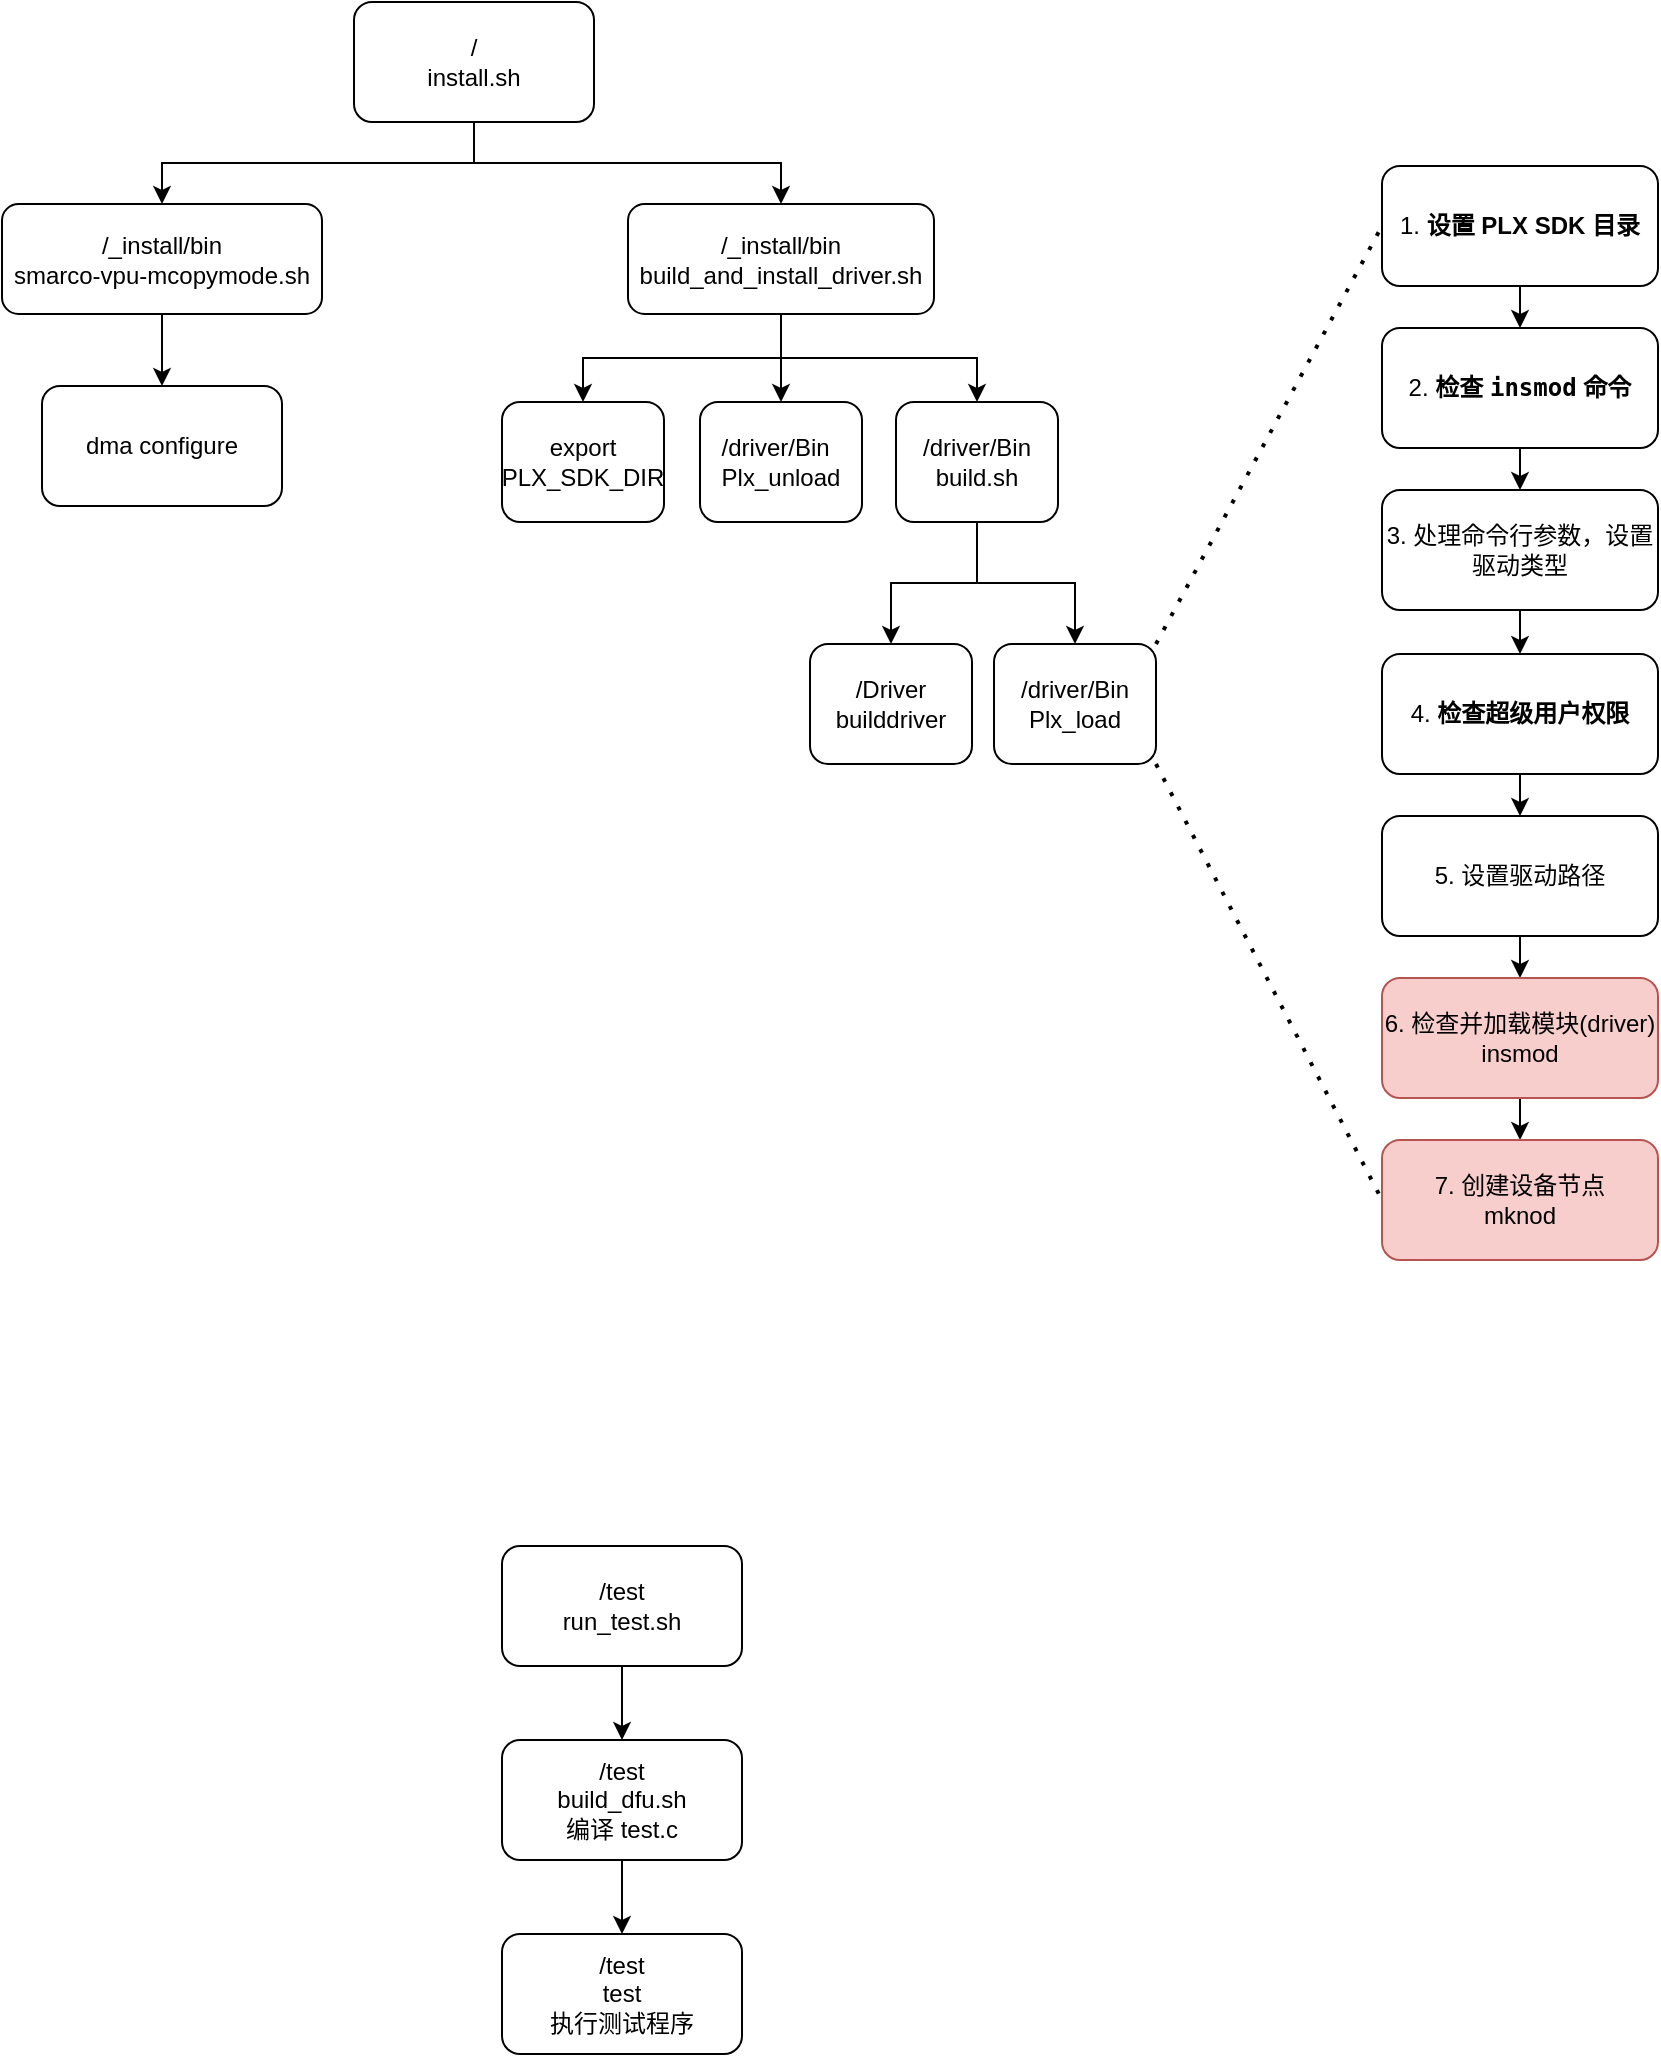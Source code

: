 <mxfile version="24.7.12">
  <diagram name="第 1 页" id="c3EcTnjNv6WKQcdi2uHx">
    <mxGraphModel dx="928" dy="625" grid="0" gridSize="10" guides="1" tooltips="1" connect="1" arrows="1" fold="1" page="0" pageScale="1" pageWidth="827" pageHeight="1169" math="0" shadow="0">
      <root>
        <mxCell id="0" />
        <mxCell id="1" parent="0" />
        <mxCell id="gmvneLOKdEyDjxOqlReS-5" style="edgeStyle=orthogonalEdgeStyle;rounded=0;orthogonalLoop=1;jettySize=auto;html=1;exitX=0.5;exitY=1;exitDx=0;exitDy=0;" edge="1" parent="1" source="gmvneLOKdEyDjxOqlReS-1" target="gmvneLOKdEyDjxOqlReS-3">
          <mxGeometry relative="1" as="geometry" />
        </mxCell>
        <mxCell id="gmvneLOKdEyDjxOqlReS-6" style="edgeStyle=orthogonalEdgeStyle;rounded=0;orthogonalLoop=1;jettySize=auto;html=1;exitX=0.5;exitY=1;exitDx=0;exitDy=0;entryX=0.5;entryY=0;entryDx=0;entryDy=0;" edge="1" parent="1" source="gmvneLOKdEyDjxOqlReS-1" target="gmvneLOKdEyDjxOqlReS-4">
          <mxGeometry relative="1" as="geometry" />
        </mxCell>
        <mxCell id="gmvneLOKdEyDjxOqlReS-1" value="&lt;div&gt;/&lt;/div&gt;&lt;div&gt;install.sh&lt;/div&gt;" style="rounded=1;whiteSpace=wrap;html=1;" vertex="1" parent="1">
          <mxGeometry x="308" y="59" width="120" height="60" as="geometry" />
        </mxCell>
        <mxCell id="gmvneLOKdEyDjxOqlReS-8" style="edgeStyle=orthogonalEdgeStyle;rounded=0;orthogonalLoop=1;jettySize=auto;html=1;exitX=0.5;exitY=1;exitDx=0;exitDy=0;entryX=0.5;entryY=0;entryDx=0;entryDy=0;" edge="1" parent="1" source="gmvneLOKdEyDjxOqlReS-3" target="gmvneLOKdEyDjxOqlReS-7">
          <mxGeometry relative="1" as="geometry" />
        </mxCell>
        <mxCell id="gmvneLOKdEyDjxOqlReS-3" value="/_install/bin&lt;div&gt;smarco-vpu-mcopymode.sh&lt;/div&gt;" style="rounded=1;whiteSpace=wrap;html=1;" vertex="1" parent="1">
          <mxGeometry x="132" y="160" width="160" height="55" as="geometry" />
        </mxCell>
        <mxCell id="gmvneLOKdEyDjxOqlReS-12" style="edgeStyle=orthogonalEdgeStyle;rounded=0;orthogonalLoop=1;jettySize=auto;html=1;exitX=0.5;exitY=1;exitDx=0;exitDy=0;entryX=0.5;entryY=0;entryDx=0;entryDy=0;" edge="1" parent="1" source="gmvneLOKdEyDjxOqlReS-4" target="gmvneLOKdEyDjxOqlReS-9">
          <mxGeometry relative="1" as="geometry">
            <mxPoint x="518.5" y="218" as="sourcePoint" />
          </mxGeometry>
        </mxCell>
        <mxCell id="gmvneLOKdEyDjxOqlReS-13" style="edgeStyle=orthogonalEdgeStyle;rounded=0;orthogonalLoop=1;jettySize=auto;html=1;exitX=0.5;exitY=1;exitDx=0;exitDy=0;entryX=0.5;entryY=0;entryDx=0;entryDy=0;" edge="1" parent="1" source="gmvneLOKdEyDjxOqlReS-4" target="gmvneLOKdEyDjxOqlReS-10">
          <mxGeometry relative="1" as="geometry">
            <mxPoint x="518.5" y="218" as="sourcePoint" />
          </mxGeometry>
        </mxCell>
        <mxCell id="gmvneLOKdEyDjxOqlReS-14" style="edgeStyle=orthogonalEdgeStyle;rounded=0;orthogonalLoop=1;jettySize=auto;html=1;exitX=0.5;exitY=1;exitDx=0;exitDy=0;entryX=0.5;entryY=0;entryDx=0;entryDy=0;" edge="1" parent="1" source="gmvneLOKdEyDjxOqlReS-4" target="gmvneLOKdEyDjxOqlReS-11">
          <mxGeometry relative="1" as="geometry">
            <mxPoint x="518.5" y="218" as="sourcePoint" />
          </mxGeometry>
        </mxCell>
        <mxCell id="gmvneLOKdEyDjxOqlReS-4" value="/_install/bin&lt;div&gt;build_and_install_driver.sh&lt;br&gt;&lt;/div&gt;" style="rounded=1;whiteSpace=wrap;html=1;" vertex="1" parent="1">
          <mxGeometry x="445" y="160" width="153" height="55" as="geometry" />
        </mxCell>
        <mxCell id="gmvneLOKdEyDjxOqlReS-7" value="dma configure" style="rounded=1;whiteSpace=wrap;html=1;" vertex="1" parent="1">
          <mxGeometry x="152" y="251" width="120" height="60" as="geometry" />
        </mxCell>
        <mxCell id="gmvneLOKdEyDjxOqlReS-9" value="export PLX_SDK_DIR" style="rounded=1;whiteSpace=wrap;html=1;" vertex="1" parent="1">
          <mxGeometry x="382" y="259" width="81" height="60" as="geometry" />
        </mxCell>
        <mxCell id="gmvneLOKdEyDjxOqlReS-10" value="&lt;div style=&quot;text-align: start;&quot;&gt;&lt;span style=&quot;text-align: center;&quot;&gt;/driver/Bin&lt;/span&gt;&lt;br&gt;&lt;/div&gt;&lt;div style=&quot;text-align: start;&quot;&gt;Plx_unload&lt;/div&gt;" style="rounded=1;whiteSpace=wrap;html=1;" vertex="1" parent="1">
          <mxGeometry x="481" y="259" width="81" height="60" as="geometry" />
        </mxCell>
        <mxCell id="gmvneLOKdEyDjxOqlReS-18" style="edgeStyle=orthogonalEdgeStyle;rounded=0;orthogonalLoop=1;jettySize=auto;html=1;exitX=0.5;exitY=1;exitDx=0;exitDy=0;entryX=0.5;entryY=0;entryDx=0;entryDy=0;" edge="1" parent="1" source="gmvneLOKdEyDjxOqlReS-11" target="gmvneLOKdEyDjxOqlReS-16">
          <mxGeometry relative="1" as="geometry" />
        </mxCell>
        <mxCell id="gmvneLOKdEyDjxOqlReS-19" style="edgeStyle=orthogonalEdgeStyle;rounded=0;orthogonalLoop=1;jettySize=auto;html=1;exitX=0.5;exitY=1;exitDx=0;exitDy=0;entryX=0.5;entryY=0;entryDx=0;entryDy=0;" edge="1" parent="1" source="gmvneLOKdEyDjxOqlReS-11" target="gmvneLOKdEyDjxOqlReS-17">
          <mxGeometry relative="1" as="geometry" />
        </mxCell>
        <mxCell id="gmvneLOKdEyDjxOqlReS-11" value="&lt;div style=&quot;&quot;&gt;/driver/Bin&lt;/div&gt;&lt;div style=&quot;&quot;&gt;build.sh&lt;/div&gt;" style="rounded=1;whiteSpace=wrap;html=1;align=center;" vertex="1" parent="1">
          <mxGeometry x="579" y="259" width="81" height="60" as="geometry" />
        </mxCell>
        <mxCell id="gmvneLOKdEyDjxOqlReS-16" value="&lt;div style=&quot;&quot;&gt;/Driver&lt;/div&gt;&lt;div style=&quot;&quot;&gt;builddriver&lt;/div&gt;" style="rounded=1;whiteSpace=wrap;html=1;align=center;" vertex="1" parent="1">
          <mxGeometry x="536" y="380" width="81" height="60" as="geometry" />
        </mxCell>
        <mxCell id="gmvneLOKdEyDjxOqlReS-17" value="&lt;div style=&quot;&quot;&gt;/driver/Bin&lt;/div&gt;&lt;div style=&quot;&quot;&gt;Plx_load&lt;/div&gt;" style="rounded=1;whiteSpace=wrap;html=1;align=center;" vertex="1" parent="1">
          <mxGeometry x="628" y="380" width="81" height="60" as="geometry" />
        </mxCell>
        <mxCell id="gmvneLOKdEyDjxOqlReS-30" style="edgeStyle=orthogonalEdgeStyle;rounded=0;orthogonalLoop=1;jettySize=auto;html=1;exitX=0.5;exitY=1;exitDx=0;exitDy=0;entryX=0.5;entryY=0;entryDx=0;entryDy=0;" edge="1" parent="1" source="gmvneLOKdEyDjxOqlReS-20" target="gmvneLOKdEyDjxOqlReS-22">
          <mxGeometry relative="1" as="geometry" />
        </mxCell>
        <mxCell id="gmvneLOKdEyDjxOqlReS-20" value="1. &lt;strong&gt;设置 PLX SDK 目录&lt;/strong&gt;" style="rounded=1;whiteSpace=wrap;html=1;" vertex="1" parent="1">
          <mxGeometry x="822" y="141" width="138" height="60" as="geometry" />
        </mxCell>
        <mxCell id="gmvneLOKdEyDjxOqlReS-31" style="edgeStyle=orthogonalEdgeStyle;rounded=0;orthogonalLoop=1;jettySize=auto;html=1;exitX=0.5;exitY=1;exitDx=0;exitDy=0;entryX=0.5;entryY=0;entryDx=0;entryDy=0;" edge="1" parent="1" source="gmvneLOKdEyDjxOqlReS-22" target="gmvneLOKdEyDjxOqlReS-23">
          <mxGeometry relative="1" as="geometry" />
        </mxCell>
        <mxCell id="gmvneLOKdEyDjxOqlReS-22" value="2. &lt;strong&gt;检查 &lt;code&gt;insmod&lt;/code&gt; 命令&lt;/strong&gt;" style="rounded=1;whiteSpace=wrap;html=1;" vertex="1" parent="1">
          <mxGeometry x="822" y="222" width="138" height="60" as="geometry" />
        </mxCell>
        <mxCell id="gmvneLOKdEyDjxOqlReS-32" style="edgeStyle=orthogonalEdgeStyle;rounded=0;orthogonalLoop=1;jettySize=auto;html=1;exitX=0.5;exitY=1;exitDx=0;exitDy=0;entryX=0.5;entryY=0;entryDx=0;entryDy=0;" edge="1" parent="1" source="gmvneLOKdEyDjxOqlReS-23" target="gmvneLOKdEyDjxOqlReS-24">
          <mxGeometry relative="1" as="geometry" />
        </mxCell>
        <mxCell id="gmvneLOKdEyDjxOqlReS-23" value="3. 处理命令行参数，设置驱动类型" style="rounded=1;whiteSpace=wrap;html=1;" vertex="1" parent="1">
          <mxGeometry x="822" y="303" width="138" height="60" as="geometry" />
        </mxCell>
        <mxCell id="gmvneLOKdEyDjxOqlReS-33" style="edgeStyle=orthogonalEdgeStyle;rounded=0;orthogonalLoop=1;jettySize=auto;html=1;exitX=0.5;exitY=1;exitDx=0;exitDy=0;entryX=0.5;entryY=0;entryDx=0;entryDy=0;" edge="1" parent="1" source="gmvneLOKdEyDjxOqlReS-24" target="gmvneLOKdEyDjxOqlReS-25">
          <mxGeometry relative="1" as="geometry" />
        </mxCell>
        <mxCell id="gmvneLOKdEyDjxOqlReS-24" value="4. &lt;strong&gt;检查超级用户权限&lt;/strong&gt;" style="rounded=1;whiteSpace=wrap;html=1;" vertex="1" parent="1">
          <mxGeometry x="822" y="385" width="138" height="60" as="geometry" />
        </mxCell>
        <mxCell id="gmvneLOKdEyDjxOqlReS-34" style="edgeStyle=orthogonalEdgeStyle;rounded=0;orthogonalLoop=1;jettySize=auto;html=1;exitX=0.5;exitY=1;exitDx=0;exitDy=0;entryX=0.5;entryY=0;entryDx=0;entryDy=0;" edge="1" parent="1" source="gmvneLOKdEyDjxOqlReS-25" target="gmvneLOKdEyDjxOqlReS-26">
          <mxGeometry relative="1" as="geometry" />
        </mxCell>
        <mxCell id="gmvneLOKdEyDjxOqlReS-25" value="5. 设置驱动路径" style="rounded=1;whiteSpace=wrap;html=1;" vertex="1" parent="1">
          <mxGeometry x="822" y="466" width="138" height="60" as="geometry" />
        </mxCell>
        <mxCell id="gmvneLOKdEyDjxOqlReS-35" style="edgeStyle=orthogonalEdgeStyle;rounded=0;orthogonalLoop=1;jettySize=auto;html=1;exitX=0.5;exitY=1;exitDx=0;exitDy=0;" edge="1" parent="1" source="gmvneLOKdEyDjxOqlReS-26" target="gmvneLOKdEyDjxOqlReS-27">
          <mxGeometry relative="1" as="geometry" />
        </mxCell>
        <mxCell id="gmvneLOKdEyDjxOqlReS-26" value="6. 检查并加载模块(driver)&lt;div&gt;insmod&lt;/div&gt;" style="rounded=1;whiteSpace=wrap;html=1;fillColor=#f8cecc;strokeColor=#b85450;" vertex="1" parent="1">
          <mxGeometry x="822" y="547" width="138" height="60" as="geometry" />
        </mxCell>
        <mxCell id="gmvneLOKdEyDjxOqlReS-27" value="7. 创建设备节点&lt;div&gt;mknod&lt;/div&gt;" style="rounded=1;whiteSpace=wrap;html=1;fillColor=#f8cecc;strokeColor=#b85450;" vertex="1" parent="1">
          <mxGeometry x="822" y="628" width="138" height="60" as="geometry" />
        </mxCell>
        <mxCell id="gmvneLOKdEyDjxOqlReS-28" value="" style="endArrow=none;dashed=1;html=1;dashPattern=1 3;strokeWidth=2;rounded=0;exitX=1;exitY=0;exitDx=0;exitDy=0;entryX=0;entryY=0.5;entryDx=0;entryDy=0;" edge="1" parent="1" source="gmvneLOKdEyDjxOqlReS-17" target="gmvneLOKdEyDjxOqlReS-20">
          <mxGeometry width="50" height="50" relative="1" as="geometry">
            <mxPoint x="712" y="345" as="sourcePoint" />
            <mxPoint x="762" y="295" as="targetPoint" />
          </mxGeometry>
        </mxCell>
        <mxCell id="gmvneLOKdEyDjxOqlReS-29" value="" style="endArrow=none;dashed=1;html=1;dashPattern=1 3;strokeWidth=2;rounded=0;exitX=1;exitY=1;exitDx=0;exitDy=0;entryX=0;entryY=0.5;entryDx=0;entryDy=0;" edge="1" parent="1" source="gmvneLOKdEyDjxOqlReS-17" target="gmvneLOKdEyDjxOqlReS-27">
          <mxGeometry width="50" height="50" relative="1" as="geometry">
            <mxPoint x="747" y="444" as="sourcePoint" />
            <mxPoint x="797" y="394" as="targetPoint" />
          </mxGeometry>
        </mxCell>
        <mxCell id="gmvneLOKdEyDjxOqlReS-39" style="edgeStyle=orthogonalEdgeStyle;rounded=0;orthogonalLoop=1;jettySize=auto;html=1;exitX=0.5;exitY=1;exitDx=0;exitDy=0;entryX=0.5;entryY=0;entryDx=0;entryDy=0;" edge="1" parent="1" source="gmvneLOKdEyDjxOqlReS-36" target="gmvneLOKdEyDjxOqlReS-37">
          <mxGeometry relative="1" as="geometry" />
        </mxCell>
        <mxCell id="gmvneLOKdEyDjxOqlReS-36" value="/test&lt;div&gt;run_test.sh&lt;/div&gt;" style="rounded=1;whiteSpace=wrap;html=1;" vertex="1" parent="1">
          <mxGeometry x="382" y="831" width="120" height="60" as="geometry" />
        </mxCell>
        <mxCell id="gmvneLOKdEyDjxOqlReS-40" style="edgeStyle=orthogonalEdgeStyle;rounded=0;orthogonalLoop=1;jettySize=auto;html=1;exitX=0.5;exitY=1;exitDx=0;exitDy=0;entryX=0.5;entryY=0;entryDx=0;entryDy=0;" edge="1" parent="1" source="gmvneLOKdEyDjxOqlReS-37" target="gmvneLOKdEyDjxOqlReS-38">
          <mxGeometry relative="1" as="geometry" />
        </mxCell>
        <mxCell id="gmvneLOKdEyDjxOqlReS-37" value="&lt;div&gt;/test&lt;/div&gt;&lt;div&gt;build_dfu.sh&lt;/div&gt;编译 test.c" style="rounded=1;whiteSpace=wrap;html=1;" vertex="1" parent="1">
          <mxGeometry x="382" y="928" width="120" height="60" as="geometry" />
        </mxCell>
        <mxCell id="gmvneLOKdEyDjxOqlReS-38" value="&lt;div&gt;/test&lt;/div&gt;&lt;div&gt;test&lt;/div&gt;&lt;div&gt;执行测试程序&lt;/div&gt;" style="rounded=1;whiteSpace=wrap;html=1;" vertex="1" parent="1">
          <mxGeometry x="382" y="1025" width="120" height="60" as="geometry" />
        </mxCell>
      </root>
    </mxGraphModel>
  </diagram>
</mxfile>
